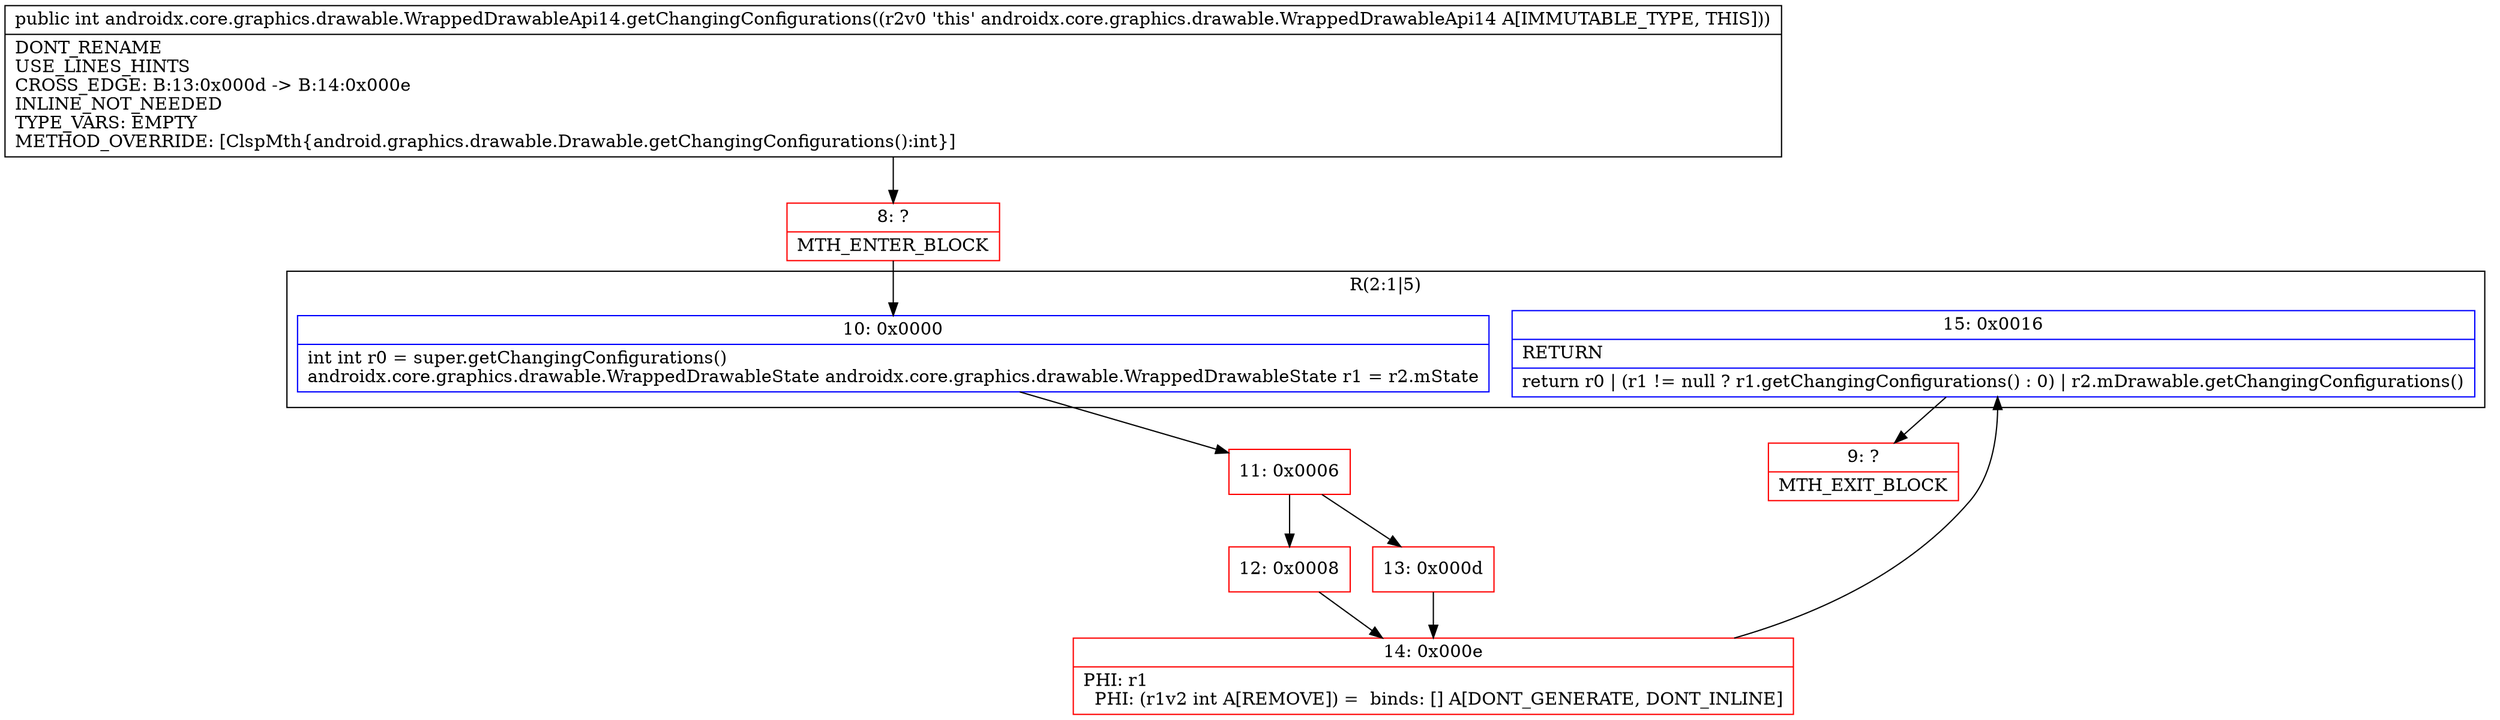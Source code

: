 digraph "CFG forandroidx.core.graphics.drawable.WrappedDrawableApi14.getChangingConfigurations()I" {
subgraph cluster_Region_1136496578 {
label = "R(2:1|5)";
node [shape=record,color=blue];
Node_10 [shape=record,label="{10\:\ 0x0000|int int r0 = super.getChangingConfigurations()\landroidx.core.graphics.drawable.WrappedDrawableState androidx.core.graphics.drawable.WrappedDrawableState r1 = r2.mState\l}"];
Node_15 [shape=record,label="{15\:\ 0x0016|RETURN\l|return r0 \| (r1 != null ? r1.getChangingConfigurations() : 0) \| r2.mDrawable.getChangingConfigurations()\l}"];
}
Node_8 [shape=record,color=red,label="{8\:\ ?|MTH_ENTER_BLOCK\l}"];
Node_11 [shape=record,color=red,label="{11\:\ 0x0006}"];
Node_12 [shape=record,color=red,label="{12\:\ 0x0008}"];
Node_14 [shape=record,color=red,label="{14\:\ 0x000e|PHI: r1 \l  PHI: (r1v2 int A[REMOVE]) =  binds: [] A[DONT_GENERATE, DONT_INLINE]\l}"];
Node_9 [shape=record,color=red,label="{9\:\ ?|MTH_EXIT_BLOCK\l}"];
Node_13 [shape=record,color=red,label="{13\:\ 0x000d}"];
MethodNode[shape=record,label="{public int androidx.core.graphics.drawable.WrappedDrawableApi14.getChangingConfigurations((r2v0 'this' androidx.core.graphics.drawable.WrappedDrawableApi14 A[IMMUTABLE_TYPE, THIS]))  | DONT_RENAME\lUSE_LINES_HINTS\lCROSS_EDGE: B:13:0x000d \-\> B:14:0x000e\lINLINE_NOT_NEEDED\lTYPE_VARS: EMPTY\lMETHOD_OVERRIDE: [ClspMth\{android.graphics.drawable.Drawable.getChangingConfigurations():int\}]\l}"];
MethodNode -> Node_8;Node_10 -> Node_11;
Node_15 -> Node_9;
Node_8 -> Node_10;
Node_11 -> Node_12;
Node_11 -> Node_13;
Node_12 -> Node_14;
Node_14 -> Node_15;
Node_13 -> Node_14;
}

